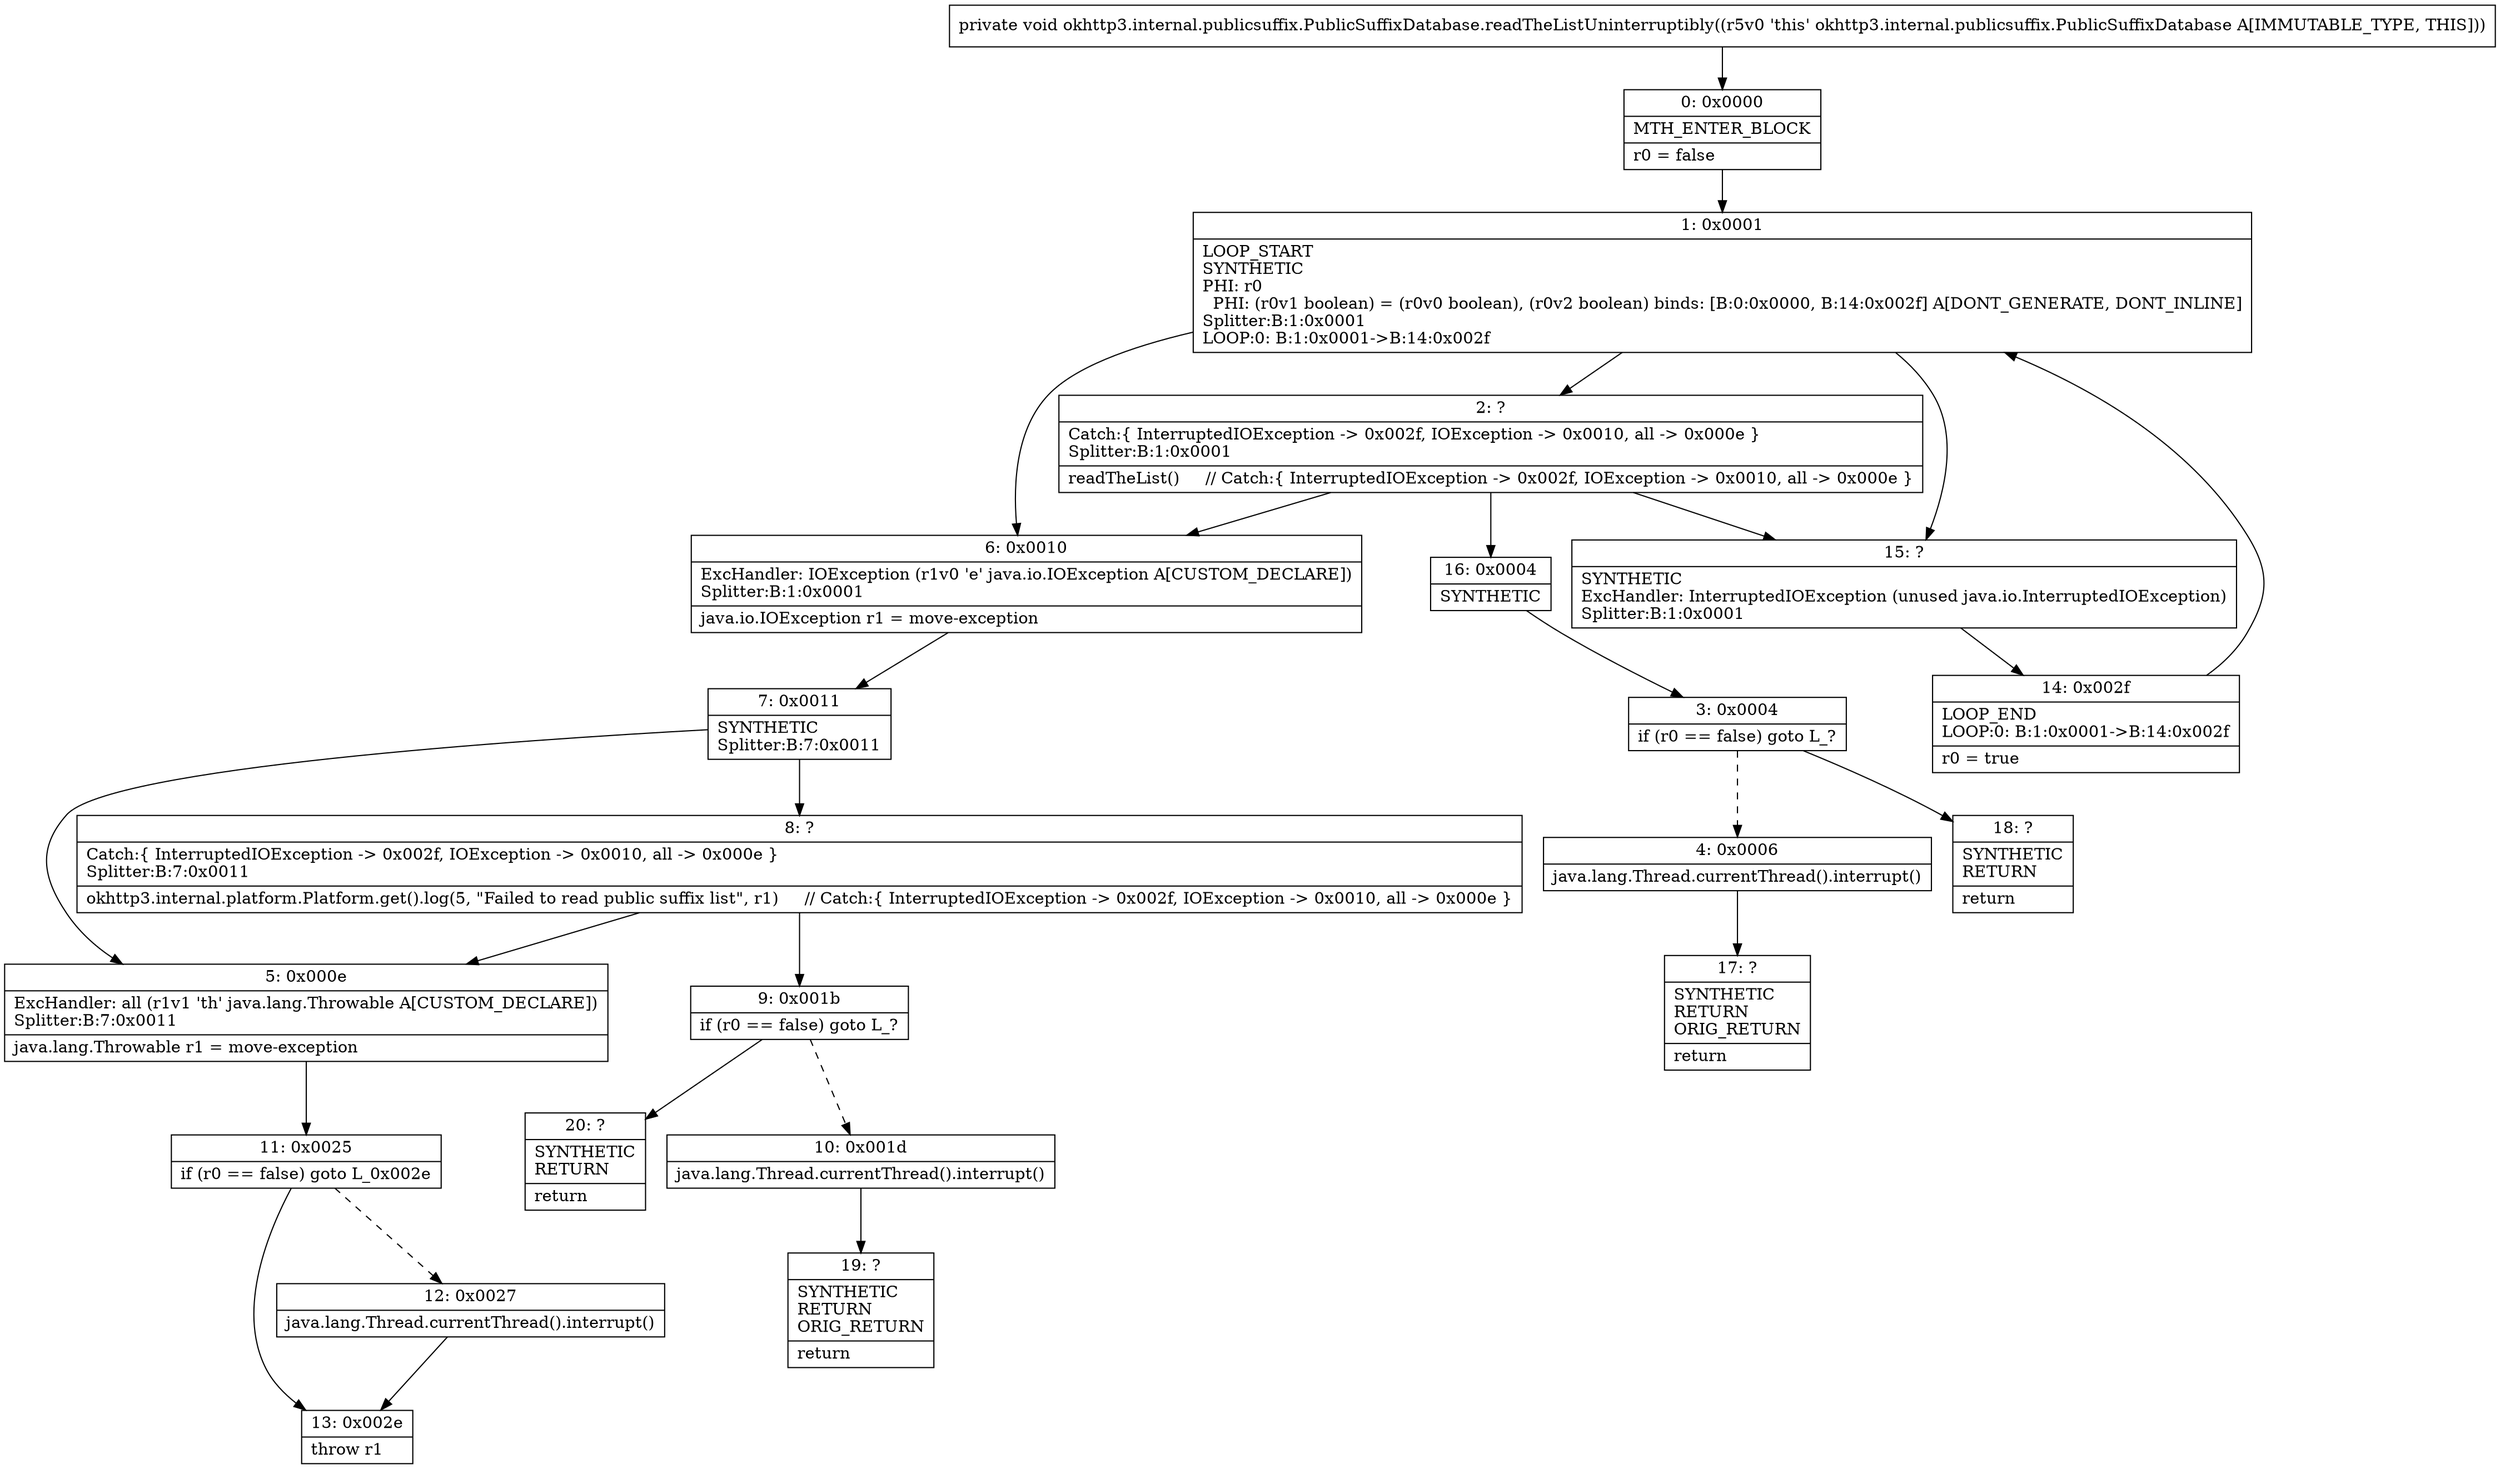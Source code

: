 digraph "CFG forokhttp3.internal.publicsuffix.PublicSuffixDatabase.readTheListUninterruptibly()V" {
Node_0 [shape=record,label="{0\:\ 0x0000|MTH_ENTER_BLOCK\l|r0 = false\l}"];
Node_1 [shape=record,label="{1\:\ 0x0001|LOOP_START\lSYNTHETIC\lPHI: r0 \l  PHI: (r0v1 boolean) = (r0v0 boolean), (r0v2 boolean) binds: [B:0:0x0000, B:14:0x002f] A[DONT_GENERATE, DONT_INLINE]\lSplitter:B:1:0x0001\lLOOP:0: B:1:0x0001\-\>B:14:0x002f\l}"];
Node_2 [shape=record,label="{2\:\ ?|Catch:\{ InterruptedIOException \-\> 0x002f, IOException \-\> 0x0010, all \-\> 0x000e \}\lSplitter:B:1:0x0001\l|readTheList()     \/\/ Catch:\{ InterruptedIOException \-\> 0x002f, IOException \-\> 0x0010, all \-\> 0x000e \}\l}"];
Node_3 [shape=record,label="{3\:\ 0x0004|if (r0 == false) goto L_?\l}"];
Node_4 [shape=record,label="{4\:\ 0x0006|java.lang.Thread.currentThread().interrupt()\l}"];
Node_5 [shape=record,label="{5\:\ 0x000e|ExcHandler: all (r1v1 'th' java.lang.Throwable A[CUSTOM_DECLARE])\lSplitter:B:7:0x0011\l|java.lang.Throwable r1 = move\-exception\l}"];
Node_6 [shape=record,label="{6\:\ 0x0010|ExcHandler: IOException (r1v0 'e' java.io.IOException A[CUSTOM_DECLARE])\lSplitter:B:1:0x0001\l|java.io.IOException r1 = move\-exception\l}"];
Node_7 [shape=record,label="{7\:\ 0x0011|SYNTHETIC\lSplitter:B:7:0x0011\l}"];
Node_8 [shape=record,label="{8\:\ ?|Catch:\{ InterruptedIOException \-\> 0x002f, IOException \-\> 0x0010, all \-\> 0x000e \}\lSplitter:B:7:0x0011\l|okhttp3.internal.platform.Platform.get().log(5, \"Failed to read public suffix list\", r1)     \/\/ Catch:\{ InterruptedIOException \-\> 0x002f, IOException \-\> 0x0010, all \-\> 0x000e \}\l}"];
Node_9 [shape=record,label="{9\:\ 0x001b|if (r0 == false) goto L_?\l}"];
Node_10 [shape=record,label="{10\:\ 0x001d|java.lang.Thread.currentThread().interrupt()\l}"];
Node_11 [shape=record,label="{11\:\ 0x0025|if (r0 == false) goto L_0x002e\l}"];
Node_12 [shape=record,label="{12\:\ 0x0027|java.lang.Thread.currentThread().interrupt()\l}"];
Node_13 [shape=record,label="{13\:\ 0x002e|throw r1\l}"];
Node_14 [shape=record,label="{14\:\ 0x002f|LOOP_END\lLOOP:0: B:1:0x0001\-\>B:14:0x002f\l|r0 = true\l}"];
Node_15 [shape=record,label="{15\:\ ?|SYNTHETIC\lExcHandler: InterruptedIOException (unused java.io.InterruptedIOException)\lSplitter:B:1:0x0001\l}"];
Node_16 [shape=record,label="{16\:\ 0x0004|SYNTHETIC\l}"];
Node_17 [shape=record,label="{17\:\ ?|SYNTHETIC\lRETURN\lORIG_RETURN\l|return\l}"];
Node_18 [shape=record,label="{18\:\ ?|SYNTHETIC\lRETURN\l|return\l}"];
Node_19 [shape=record,label="{19\:\ ?|SYNTHETIC\lRETURN\lORIG_RETURN\l|return\l}"];
Node_20 [shape=record,label="{20\:\ ?|SYNTHETIC\lRETURN\l|return\l}"];
MethodNode[shape=record,label="{private void okhttp3.internal.publicsuffix.PublicSuffixDatabase.readTheListUninterruptibly((r5v0 'this' okhttp3.internal.publicsuffix.PublicSuffixDatabase A[IMMUTABLE_TYPE, THIS])) }"];
MethodNode -> Node_0;
Node_0 -> Node_1;
Node_1 -> Node_2;
Node_1 -> Node_15;
Node_1 -> Node_6;
Node_2 -> Node_15;
Node_2 -> Node_6;
Node_2 -> Node_16;
Node_3 -> Node_4[style=dashed];
Node_3 -> Node_18;
Node_4 -> Node_17;
Node_5 -> Node_11;
Node_6 -> Node_7;
Node_7 -> Node_8;
Node_7 -> Node_5;
Node_8 -> Node_9;
Node_8 -> Node_5;
Node_9 -> Node_10[style=dashed];
Node_9 -> Node_20;
Node_10 -> Node_19;
Node_11 -> Node_12[style=dashed];
Node_11 -> Node_13;
Node_12 -> Node_13;
Node_14 -> Node_1;
Node_15 -> Node_14;
Node_16 -> Node_3;
}


